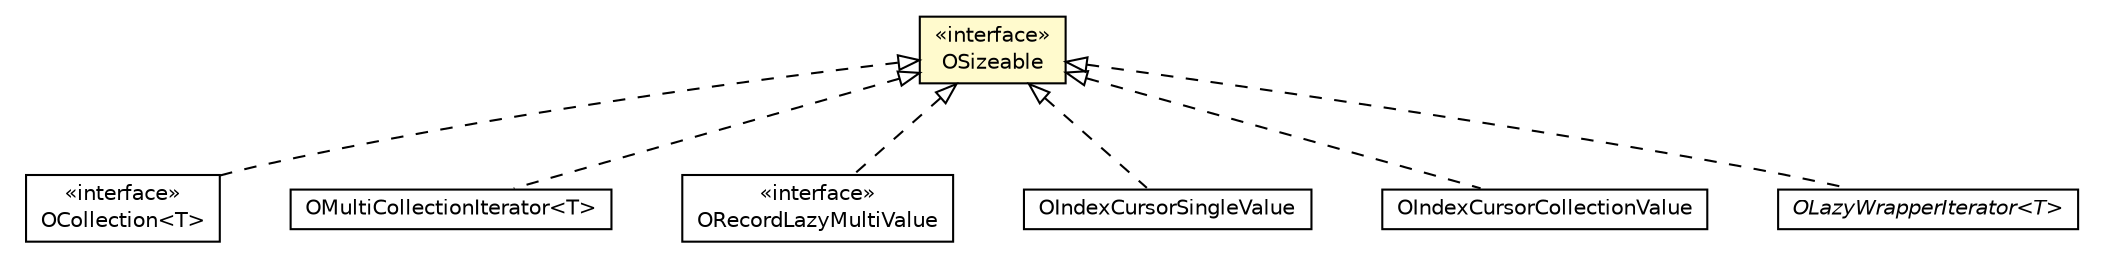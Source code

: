 #!/usr/local/bin/dot
#
# Class diagram 
# Generated by UMLGraph version R5_6-24-gf6e263 (http://www.umlgraph.org/)
#

digraph G {
	edge [fontname="Helvetica",fontsize=10,labelfontname="Helvetica",labelfontsize=10];
	node [fontname="Helvetica",fontsize=10,shape=plaintext];
	nodesep=0.25;
	ranksep=0.5;
	// com.orientechnologies.common.collection.OCollection<T>
	c3952623 [label=<<table title="com.orientechnologies.common.collection.OCollection" border="0" cellborder="1" cellspacing="0" cellpadding="2" port="p" href="../collection/OCollection.html">
		<tr><td><table border="0" cellspacing="0" cellpadding="1">
<tr><td align="center" balign="center"> &#171;interface&#187; </td></tr>
<tr><td align="center" balign="center"> OCollection&lt;T&gt; </td></tr>
		</table></td></tr>
		</table>>, URL="../collection/OCollection.html", fontname="Helvetica", fontcolor="black", fontsize=10.0];
	// com.orientechnologies.common.collection.OMultiCollectionIterator<T>
	c3952628 [label=<<table title="com.orientechnologies.common.collection.OMultiCollectionIterator" border="0" cellborder="1" cellspacing="0" cellpadding="2" port="p" href="../collection/OMultiCollectionIterator.html">
		<tr><td><table border="0" cellspacing="0" cellpadding="1">
<tr><td align="center" balign="center"> OMultiCollectionIterator&lt;T&gt; </td></tr>
		</table></td></tr>
		</table>>, URL="../collection/OMultiCollectionIterator.html", fontname="Helvetica", fontcolor="black", fontsize=10.0];
	// com.orientechnologies.common.util.OSizeable
	c3952717 [label=<<table title="com.orientechnologies.common.util.OSizeable" border="0" cellborder="1" cellspacing="0" cellpadding="2" port="p" bgcolor="lemonChiffon" href="./OSizeable.html">
		<tr><td><table border="0" cellspacing="0" cellpadding="1">
<tr><td align="center" balign="center"> &#171;interface&#187; </td></tr>
<tr><td align="center" balign="center"> OSizeable </td></tr>
		</table></td></tr>
		</table>>, URL="./OSizeable.html", fontname="Helvetica", fontcolor="black", fontsize=10.0];
	// com.orientechnologies.orient.core.db.record.ORecordLazyMultiValue
	c3952817 [label=<<table title="com.orientechnologies.orient.core.db.record.ORecordLazyMultiValue" border="0" cellborder="1" cellspacing="0" cellpadding="2" port="p" href="../../orient/core/db/record/ORecordLazyMultiValue.html">
		<tr><td><table border="0" cellspacing="0" cellpadding="1">
<tr><td align="center" balign="center"> &#171;interface&#187; </td></tr>
<tr><td align="center" balign="center"> ORecordLazyMultiValue </td></tr>
		</table></td></tr>
		</table>>, URL="../../orient/core/db/record/ORecordLazyMultiValue.html", fontname="Helvetica", fontcolor="black", fontsize=10.0];
	// com.orientechnologies.orient.core.index.OIndexCursorSingleValue
	c3953891 [label=<<table title="com.orientechnologies.orient.core.index.OIndexCursorSingleValue" border="0" cellborder="1" cellspacing="0" cellpadding="2" port="p" href="../../orient/core/index/OIndexCursorSingleValue.html">
		<tr><td><table border="0" cellspacing="0" cellpadding="1">
<tr><td align="center" balign="center"> OIndexCursorSingleValue </td></tr>
		</table></td></tr>
		</table>>, URL="../../orient/core/index/OIndexCursorSingleValue.html", fontname="Helvetica", fontcolor="black", fontsize=10.0];
	// com.orientechnologies.orient.core.index.OIndexCursorCollectionValue
	c3953906 [label=<<table title="com.orientechnologies.orient.core.index.OIndexCursorCollectionValue" border="0" cellborder="1" cellspacing="0" cellpadding="2" port="p" href="../../orient/core/index/OIndexCursorCollectionValue.html">
		<tr><td><table border="0" cellspacing="0" cellpadding="1">
<tr><td align="center" balign="center"> OIndexCursorCollectionValue </td></tr>
		</table></td></tr>
		</table>>, URL="../../orient/core/index/OIndexCursorCollectionValue.html", fontname="Helvetica", fontcolor="black", fontsize=10.0];
	// com.orientechnologies.orient.core.iterator.OLazyWrapperIterator<T>
	c3953980 [label=<<table title="com.orientechnologies.orient.core.iterator.OLazyWrapperIterator" border="0" cellborder="1" cellspacing="0" cellpadding="2" port="p" href="../../orient/core/iterator/OLazyWrapperIterator.html">
		<tr><td><table border="0" cellspacing="0" cellpadding="1">
<tr><td align="center" balign="center"><font face="Helvetica-Oblique"> OLazyWrapperIterator&lt;T&gt; </font></td></tr>
		</table></td></tr>
		</table>>, URL="../../orient/core/iterator/OLazyWrapperIterator.html", fontname="Helvetica", fontcolor="black", fontsize=10.0];
	//com.orientechnologies.common.collection.OCollection<T> implements com.orientechnologies.common.util.OSizeable
	c3952717:p -> c3952623:p [dir=back,arrowtail=empty,style=dashed];
	//com.orientechnologies.common.collection.OMultiCollectionIterator<T> implements com.orientechnologies.common.util.OSizeable
	c3952717:p -> c3952628:p [dir=back,arrowtail=empty,style=dashed];
	//com.orientechnologies.orient.core.db.record.ORecordLazyMultiValue implements com.orientechnologies.common.util.OSizeable
	c3952717:p -> c3952817:p [dir=back,arrowtail=empty,style=dashed];
	//com.orientechnologies.orient.core.index.OIndexCursorSingleValue implements com.orientechnologies.common.util.OSizeable
	c3952717:p -> c3953891:p [dir=back,arrowtail=empty,style=dashed];
	//com.orientechnologies.orient.core.index.OIndexCursorCollectionValue implements com.orientechnologies.common.util.OSizeable
	c3952717:p -> c3953906:p [dir=back,arrowtail=empty,style=dashed];
	//com.orientechnologies.orient.core.iterator.OLazyWrapperIterator<T> implements com.orientechnologies.common.util.OSizeable
	c3952717:p -> c3953980:p [dir=back,arrowtail=empty,style=dashed];
}

